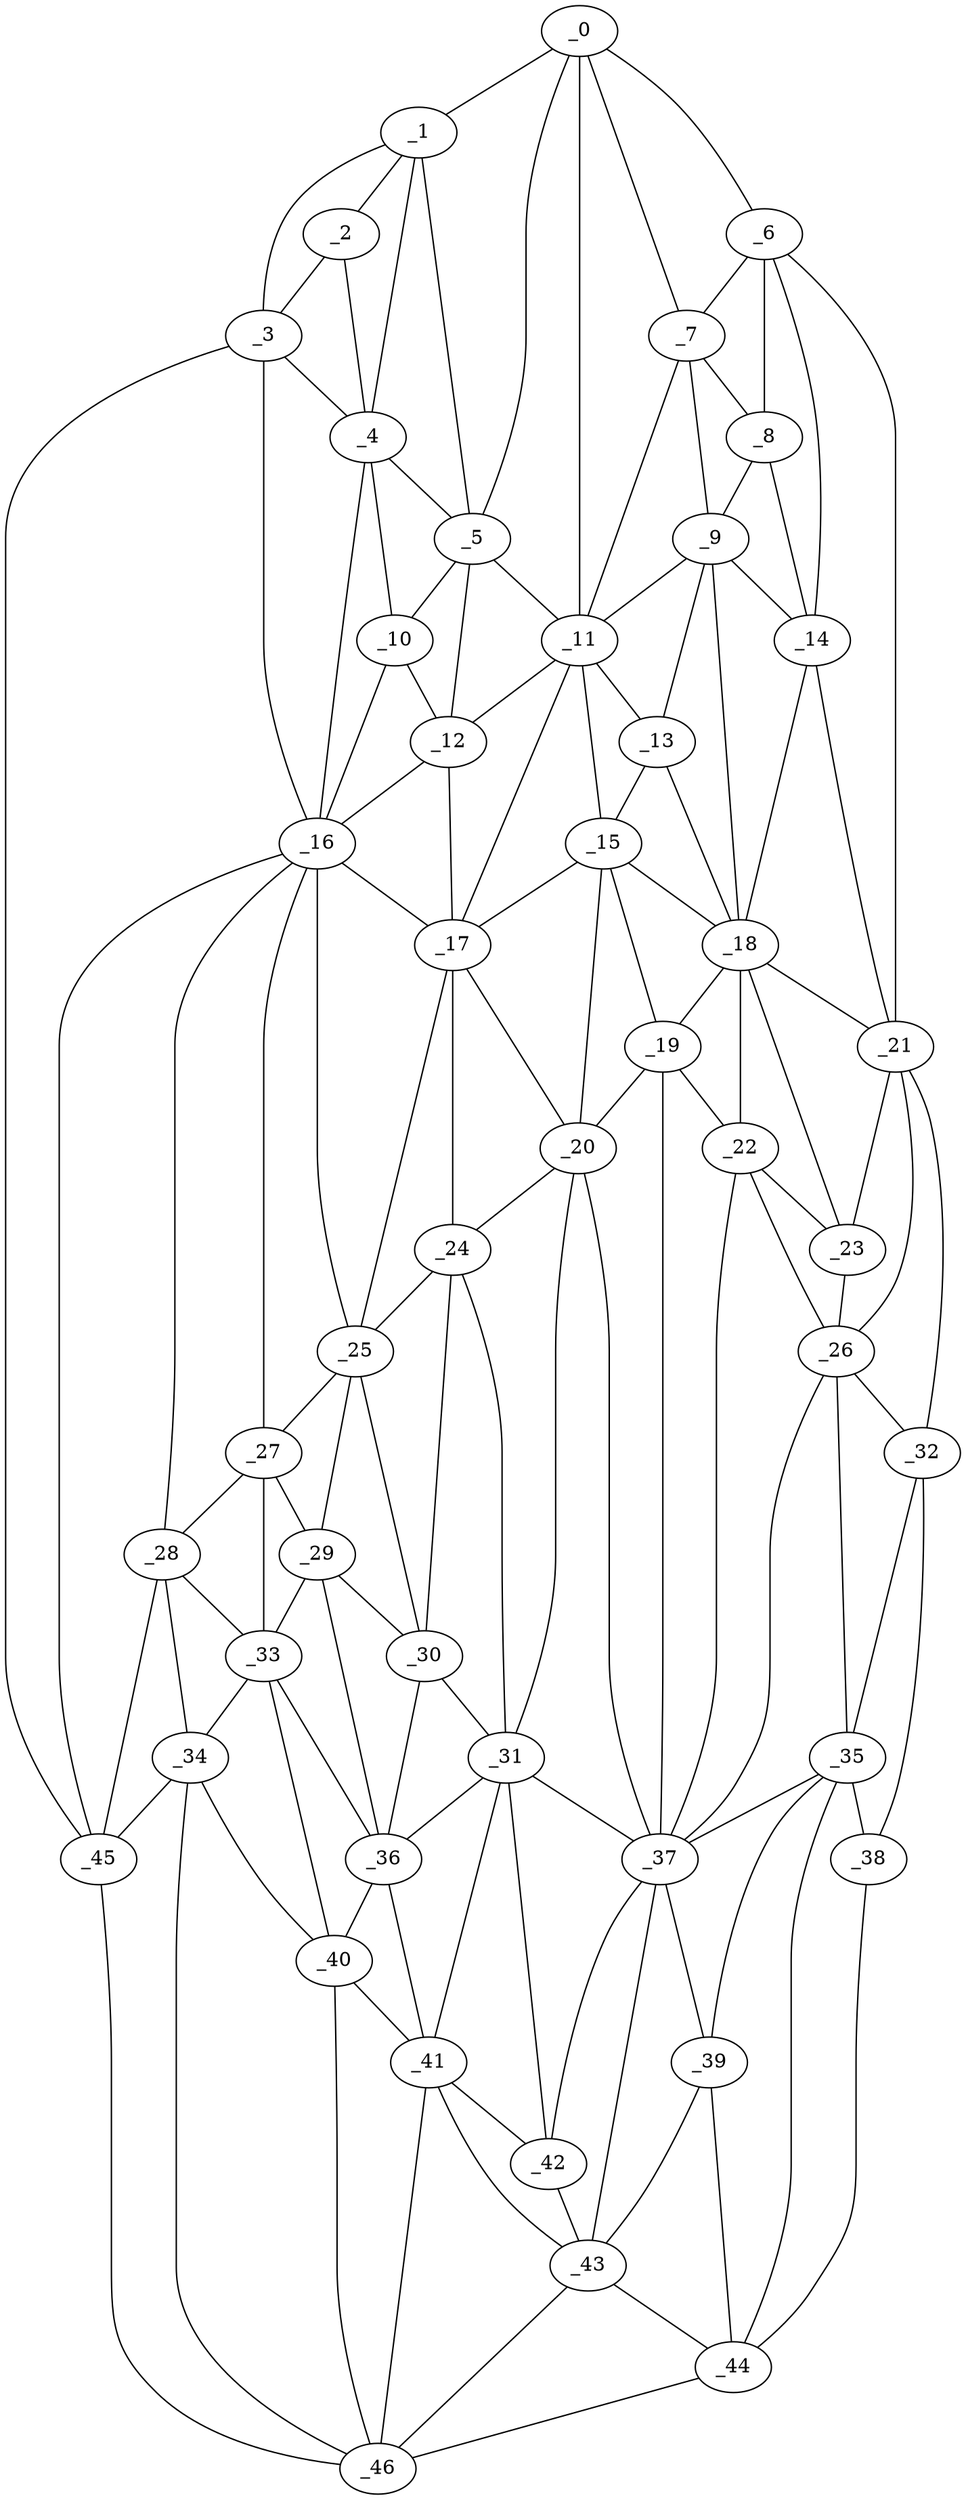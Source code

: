 graph "obj59__195.gxl" {
	_0	 [x=16,
		y=86];
	_1	 [x=29,
		y=27];
	_0 -- _1	 [valence=1];
	_5	 [x=44,
		y=53];
	_0 -- _5	 [valence=1];
	_6	 [x=48,
		y=102];
	_0 -- _6	 [valence=1];
	_7	 [x=49,
		y=91];
	_0 -- _7	 [valence=1];
	_11	 [x=57,
		y=76];
	_0 -- _11	 [valence=2];
	_2	 [x=36,
		y=23];
	_1 -- _2	 [valence=1];
	_3	 [x=39,
		y=14];
	_1 -- _3	 [valence=1];
	_4	 [x=42,
		y=31];
	_1 -- _4	 [valence=1];
	_1 -- _5	 [valence=2];
	_2 -- _3	 [valence=2];
	_2 -- _4	 [valence=2];
	_3 -- _4	 [valence=1];
	_16	 [x=74,
		y=41];
	_3 -- _16	 [valence=2];
	_45	 [x=124,
		y=17];
	_3 -- _45	 [valence=1];
	_4 -- _5	 [valence=1];
	_10	 [x=57,
		y=48];
	_4 -- _10	 [valence=2];
	_4 -- _16	 [valence=1];
	_5 -- _10	 [valence=2];
	_5 -- _11	 [valence=2];
	_12	 [x=62,
		y=52];
	_5 -- _12	 [valence=2];
	_6 -- _7	 [valence=2];
	_8	 [x=50,
		y=94];
	_6 -- _8	 [valence=2];
	_14	 [x=64,
		y=106];
	_6 -- _14	 [valence=2];
	_21	 [x=84,
		y=112];
	_6 -- _21	 [valence=1];
	_7 -- _8	 [valence=2];
	_9	 [x=55,
		y=90];
	_7 -- _9	 [valence=2];
	_7 -- _11	 [valence=2];
	_8 -- _9	 [valence=2];
	_8 -- _14	 [valence=2];
	_9 -- _11	 [valence=1];
	_13	 [x=63,
		y=79];
	_9 -- _13	 [valence=2];
	_9 -- _14	 [valence=2];
	_18	 [x=74,
		y=101];
	_9 -- _18	 [valence=1];
	_10 -- _12	 [valence=2];
	_10 -- _16	 [valence=2];
	_11 -- _12	 [valence=2];
	_11 -- _13	 [valence=2];
	_15	 [x=69,
		y=77];
	_11 -- _15	 [valence=1];
	_17	 [x=74,
		y=65];
	_11 -- _17	 [valence=2];
	_12 -- _16	 [valence=2];
	_12 -- _17	 [valence=1];
	_13 -- _15	 [valence=2];
	_13 -- _18	 [valence=2];
	_14 -- _18	 [valence=2];
	_14 -- _21	 [valence=1];
	_15 -- _17	 [valence=2];
	_15 -- _18	 [valence=2];
	_19	 [x=83,
		y=91];
	_15 -- _19	 [valence=1];
	_20	 [x=84,
		y=77];
	_15 -- _20	 [valence=2];
	_16 -- _17	 [valence=2];
	_25	 [x=97,
		y=55];
	_16 -- _25	 [valence=2];
	_27	 [x=98,
		y=48];
	_16 -- _27	 [valence=1];
	_28	 [x=101,
		y=39];
	_16 -- _28	 [valence=2];
	_16 -- _45	 [valence=1];
	_17 -- _20	 [valence=2];
	_24	 [x=95,
		y=62];
	_17 -- _24	 [valence=2];
	_17 -- _25	 [valence=2];
	_18 -- _19	 [valence=2];
	_18 -- _21	 [valence=2];
	_22	 [x=86,
		y=99];
	_18 -- _22	 [valence=1];
	_23	 [x=87,
		y=105];
	_18 -- _23	 [valence=2];
	_19 -- _20	 [valence=2];
	_19 -- _22	 [valence=2];
	_37	 [x=113,
		y=90];
	_19 -- _37	 [valence=2];
	_20 -- _24	 [valence=2];
	_31	 [x=103,
		y=69];
	_20 -- _31	 [valence=2];
	_20 -- _37	 [valence=2];
	_21 -- _23	 [valence=1];
	_26	 [x=97,
		y=105];
	_21 -- _26	 [valence=2];
	_32	 [x=104,
		y=111];
	_21 -- _32	 [valence=1];
	_22 -- _23	 [valence=1];
	_22 -- _26	 [valence=2];
	_22 -- _37	 [valence=1];
	_23 -- _26	 [valence=2];
	_24 -- _25	 [valence=1];
	_30	 [x=103,
		y=63];
	_24 -- _30	 [valence=1];
	_24 -- _31	 [valence=1];
	_25 -- _27	 [valence=2];
	_29	 [x=103,
		y=50];
	_25 -- _29	 [valence=2];
	_25 -- _30	 [valence=1];
	_26 -- _32	 [valence=2];
	_35	 [x=110,
		y=101];
	_26 -- _35	 [valence=2];
	_26 -- _37	 [valence=2];
	_27 -- _28	 [valence=2];
	_27 -- _29	 [valence=1];
	_33	 [x=107,
		y=45];
	_27 -- _33	 [valence=1];
	_28 -- _33	 [valence=2];
	_34	 [x=108,
		y=40];
	_28 -- _34	 [valence=2];
	_28 -- _45	 [valence=1];
	_29 -- _30	 [valence=2];
	_29 -- _33	 [valence=1];
	_36	 [x=112,
		y=59];
	_29 -- _36	 [valence=1];
	_30 -- _31	 [valence=1];
	_30 -- _36	 [valence=2];
	_31 -- _36	 [valence=2];
	_31 -- _37	 [valence=1];
	_41	 [x=121,
		y=64];
	_31 -- _41	 [valence=2];
	_42	 [x=121,
		y=74];
	_31 -- _42	 [valence=2];
	_32 -- _35	 [valence=2];
	_38	 [x=113,
		y=110];
	_32 -- _38	 [valence=1];
	_33 -- _34	 [valence=2];
	_33 -- _36	 [valence=2];
	_40	 [x=121,
		y=47];
	_33 -- _40	 [valence=2];
	_34 -- _40	 [valence=2];
	_34 -- _45	 [valence=2];
	_46	 [x=124,
		y=33];
	_34 -- _46	 [valence=1];
	_35 -- _37	 [valence=1];
	_35 -- _38	 [valence=2];
	_39	 [x=119,
		y=91];
	_35 -- _39	 [valence=2];
	_44	 [x=123,
		y=93];
	_35 -- _44	 [valence=1];
	_36 -- _40	 [valence=2];
	_36 -- _41	 [valence=1];
	_37 -- _39	 [valence=2];
	_37 -- _42	 [valence=2];
	_43	 [x=123,
		y=89];
	_37 -- _43	 [valence=2];
	_38 -- _44	 [valence=1];
	_39 -- _43	 [valence=2];
	_39 -- _44	 [valence=2];
	_40 -- _41	 [valence=2];
	_40 -- _46	 [valence=1];
	_41 -- _42	 [valence=2];
	_41 -- _43	 [valence=2];
	_41 -- _46	 [valence=1];
	_42 -- _43	 [valence=2];
	_43 -- _44	 [valence=2];
	_43 -- _46	 [valence=2];
	_44 -- _46	 [valence=1];
	_45 -- _46	 [valence=1];
}
